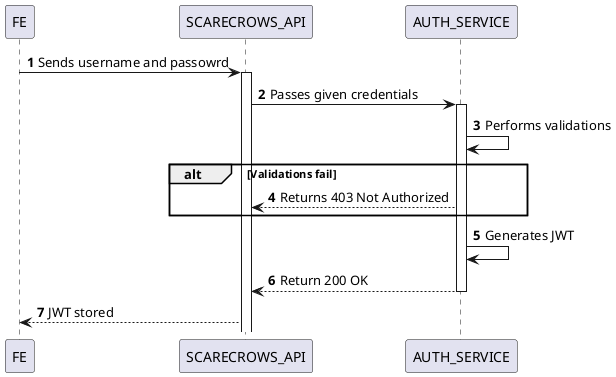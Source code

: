 @startuml
'https://plantuml.com/sequence-diagram

autonumber

FE -> SCARECROWS_API: Sends username and passowrd
activate SCARECROWS_API
    SCARECROWS_API -> AUTH_SERVICE: Passes given credentials
    activate AUTH_SERVICE
    AUTH_SERVICE -> AUTH_SERVICE: Performs validations
        alt Validations fail
            SCARECROWS_API <-- AUTH_SERVICE: Returns 403 Not Authorized
        end
    AUTH_SERVICE -> AUTH_SERVICE: Generates JWT
    SCARECROWS_API <-- AUTH_SERVICE: Return 200 OK
    deactivate AUTH_SERVICE
    FE <-- SCARECROWS_API: JWT stored
@enduml